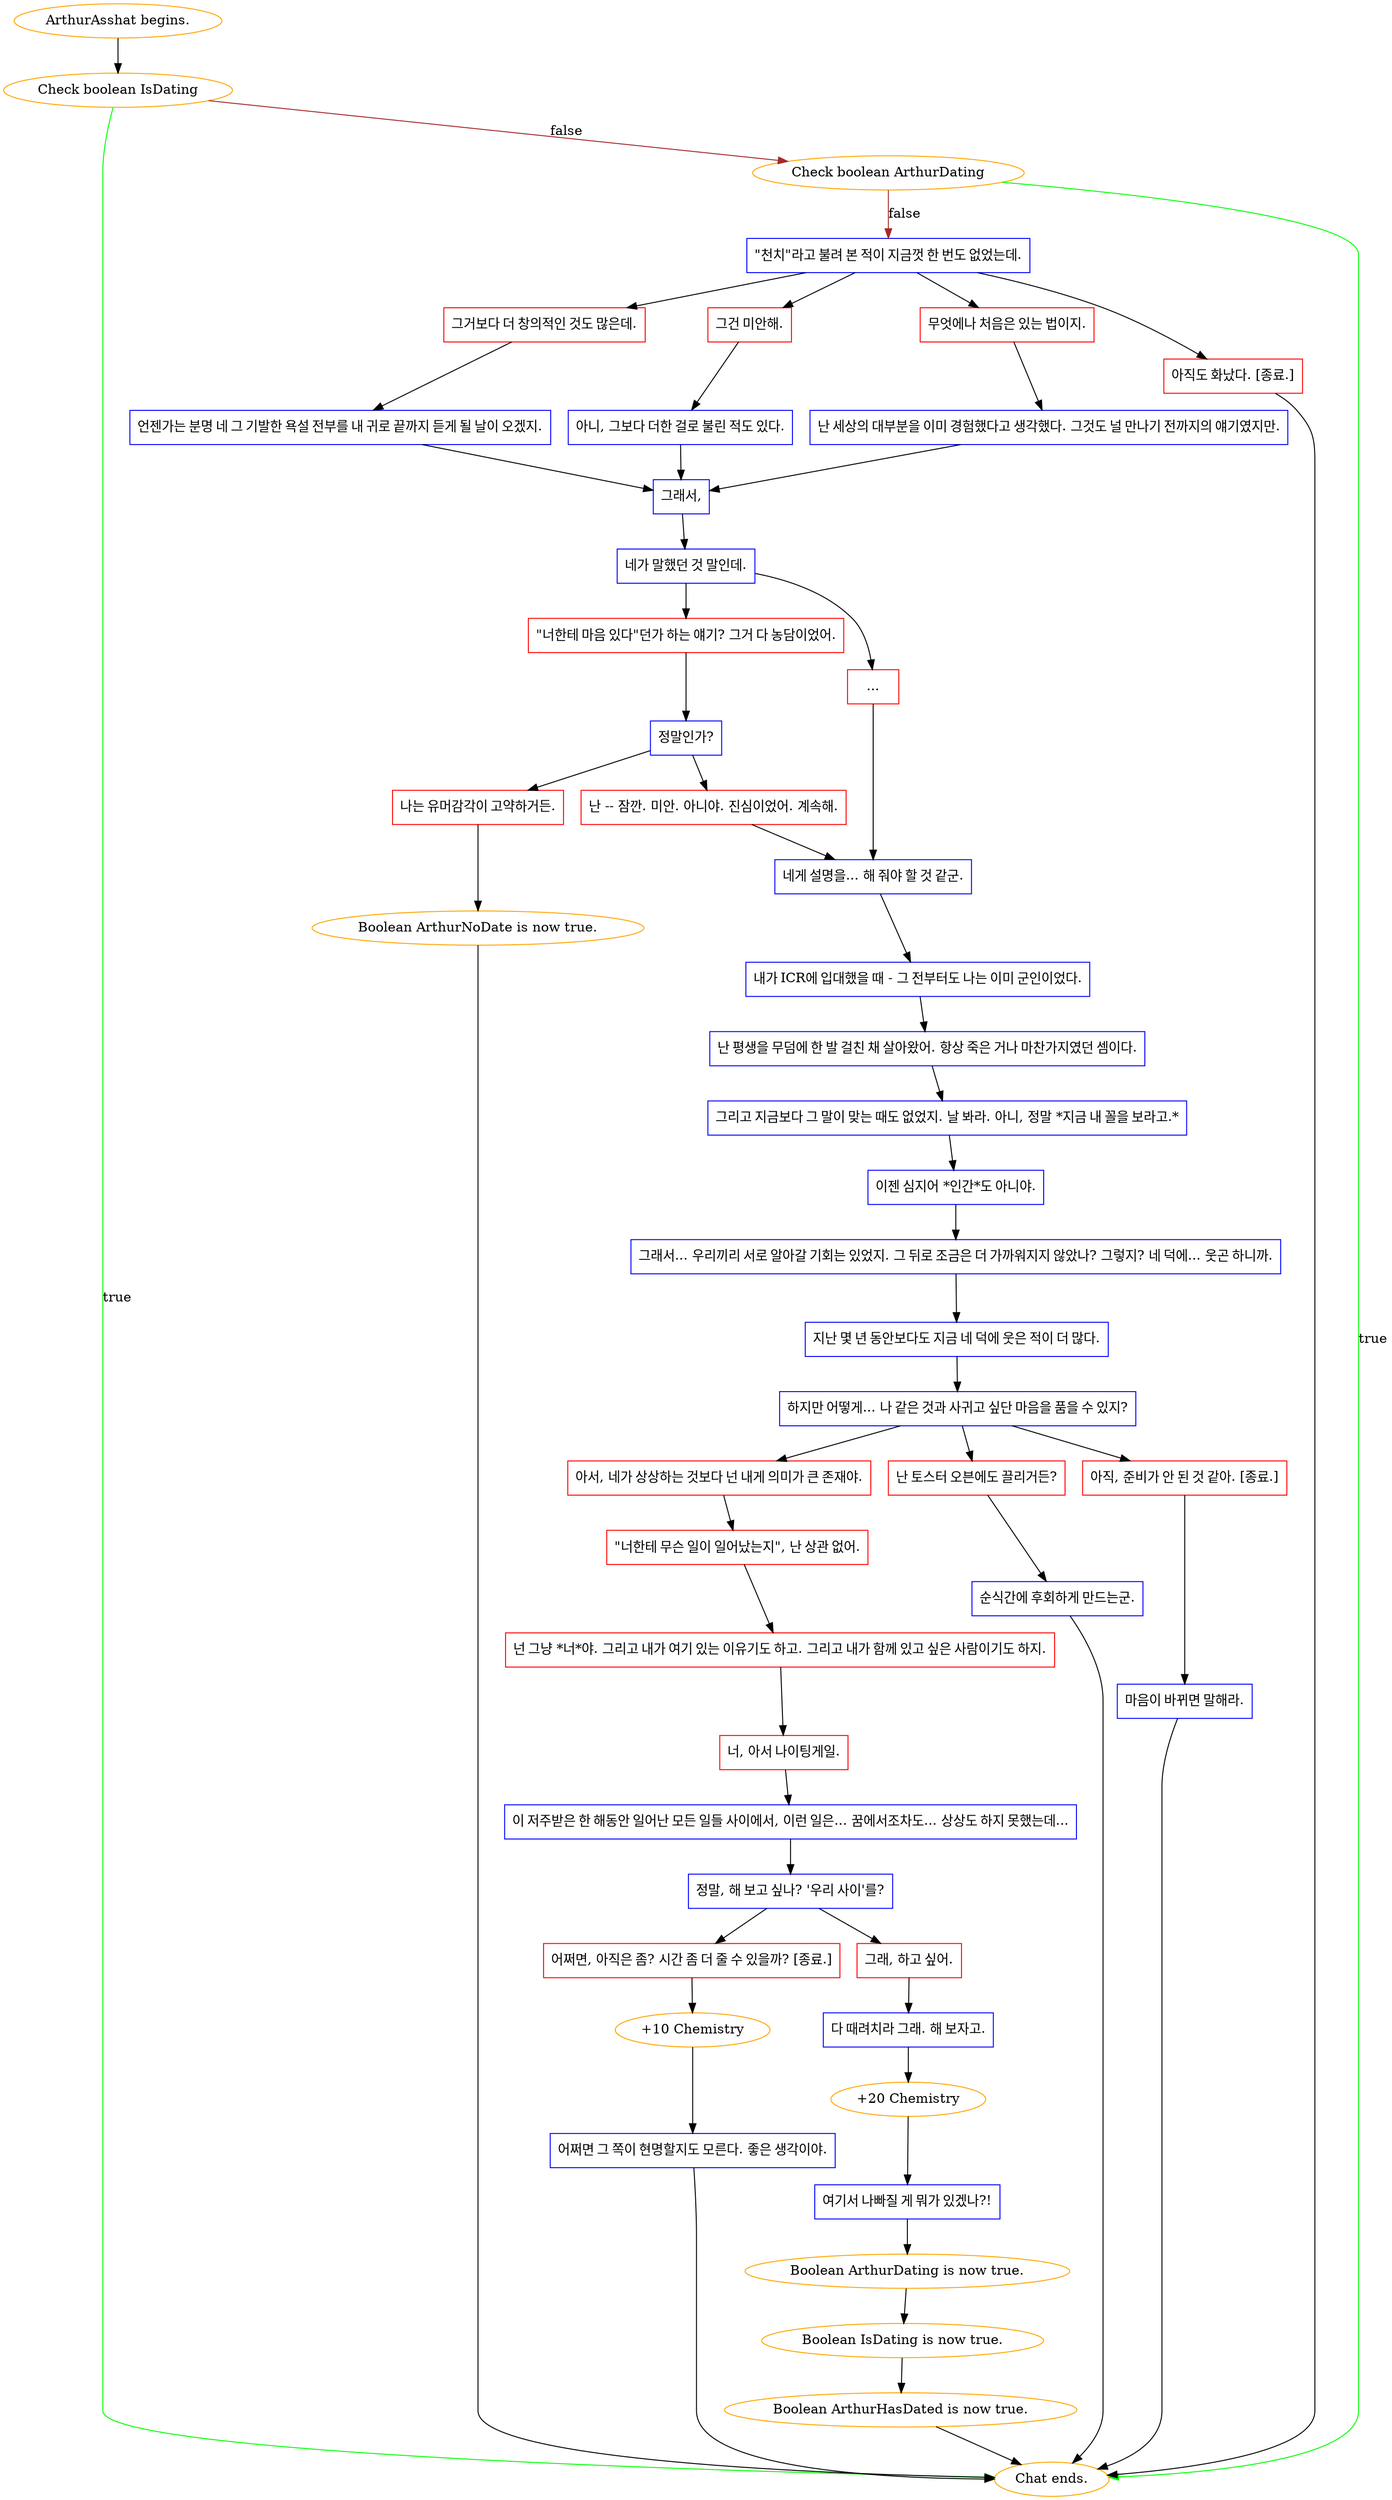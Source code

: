 digraph {
	"ArthurAsshat begins." [color=orange];
		"ArthurAsshat begins." -> j3976318622;
	j3976318622 [label="Check boolean IsDating",color=orange];
		j3976318622 -> "Chat ends." [label=true,color=green];
		j3976318622 -> j2438523578 [label=false,color=brown];
	"Chat ends." [color=orange];
	j2438523578 [label="Check boolean ArthurDating",color=orange];
		j2438523578 -> "Chat ends." [label=true,color=green];
		j2438523578 -> j3067651159 [label=false,color=brown];
	j3067651159 [label="\"천치\"라고 불려 본 적이 지금껏 한 번도 없었는데.",shape=box,color=blue];
		j3067651159 -> j762989035;
		j3067651159 -> j3659372595;
		j3067651159 -> j496810809;
		j3067651159 -> j1741636595;
	j762989035 [label="그거보다 더 창의적인 것도 많은데.",shape=box,color=red];
		j762989035 -> j2068214494;
	j3659372595 [label="무엇에나 처음은 있는 법이지.",shape=box,color=red];
		j3659372595 -> j4156051155;
	j496810809 [label="그건 미안해.",shape=box,color=red];
		j496810809 -> j705531701;
	j1741636595 [label="아직도 화났다. [종료.]",shape=box,color=red];
		j1741636595 -> "Chat ends.";
	j2068214494 [label="언젠가는 분명 네 그 기발한 욕설 전부를 내 귀로 끝까지 듣게 될 날이 오겠지.",shape=box,color=blue];
		j2068214494 -> j2514488756;
	j4156051155 [label="난 세상의 대부분을 이미 경험했다고 생각했다. 그것도 널 만나기 전까지의 얘기였지만.",shape=box,color=blue];
		j4156051155 -> j2514488756;
	j705531701 [label="아니, 그보다 더한 걸로 불린 적도 있다.",shape=box,color=blue];
		j705531701 -> j2514488756;
	j2514488756 [label="그래서,",shape=box,color=blue];
		j2514488756 -> j3118817821;
	j3118817821 [label="네가 말했던 것 말인데.",shape=box,color=blue];
		j3118817821 -> j1793151769;
		j3118817821 -> j3098718395;
	j1793151769 [label="\"너한테 마음 있다\"던가 하는 얘기? 그거 다 농담이었어.",shape=box,color=red];
		j1793151769 -> j3507839345;
	j3098718395 [label="...",shape=box,color=red];
		j3098718395 -> j65147160;
	j3507839345 [label="정말인가?",shape=box,color=blue];
		j3507839345 -> j2203076924;
		j3507839345 -> j553609873;
	j65147160 [label="네게 설명을... 해 줘야 할 것 같군.",shape=box,color=blue];
		j65147160 -> j974819309;
	j2203076924 [label="난 -- 잠깐. 미안. 아니야. 진심이었어. 계속해.",shape=box,color=red];
		j2203076924 -> j65147160;
	j553609873 [label="나는 유머감각이 고약하거든.",shape=box,color=red];
		j553609873 -> j2533691464;
	j974819309 [label="내가 ICR에 입대했을 때 - 그 전부터도 나는 이미 군인이었다.",shape=box,color=blue];
		j974819309 -> j2836957207;
	j2533691464 [label="Boolean ArthurNoDate is now true.",color=orange];
		j2533691464 -> "Chat ends.";
	j2836957207 [label="난 평생을 무덤에 한 발 걸친 채 살아왔어. 항상 죽은 거나 마찬가지였던 셈이다.",shape=box,color=blue];
		j2836957207 -> j1917699768;
	j1917699768 [label="그리고 지금보다 그 말이 맞는 때도 없었지. 날 봐라. 아니, 정말 *지금 내 꼴을 보라고.*",shape=box,color=blue];
		j1917699768 -> j1294356539;
	j1294356539 [label="이젠 심지어 *인간*도 아니야.",shape=box,color=blue];
		j1294356539 -> j3638537024;
	j3638537024 [label="그래서... 우리끼리 서로 알아갈 기회는 있었지. 그 뒤로 조금은 더 가까워지지 않았나? 그렇지? 네 덕에... 웃곤 하니까.",shape=box,color=blue];
		j3638537024 -> j4021213283;
	j4021213283 [label="지난 몇 년 동안보다도 지금 네 덕에 웃은 적이 더 많다.",shape=box,color=blue];
		j4021213283 -> j112715841;
	j112715841 [label="하지만 어떻게... 나 같은 것과 사귀고 싶단 마음을 품을 수 있지?",shape=box,color=blue];
		j112715841 -> j3092962310;
		j112715841 -> j3285251350;
		j112715841 -> j3267077179;
	j3092962310 [label="아서, 네가 상상하는 것보다 넌 내게 의미가 큰 존재야.",shape=box,color=red];
		j3092962310 -> j1480295888;
	j3285251350 [label="난 토스터 오븐에도 끌리거든?",shape=box,color=red];
		j3285251350 -> j3167129096;
	j3267077179 [label="아직, 준비가 안 된 것 같아. [종료.]",shape=box,color=red];
		j3267077179 -> j3801066442;
	j1480295888 [label="\"너한테 무슨 일이 일어났는지\", 난 상관 없어.",shape=box,color=red];
		j1480295888 -> j3031099816;
	j3167129096 [label="순식간에 후회하게 만드는군.",shape=box,color=blue];
		j3167129096 -> "Chat ends.";
	j3801066442 [label="마음이 바뀌면 말해라.",shape=box,color=blue];
		j3801066442 -> "Chat ends.";
	j3031099816 [label="넌 그냥 *너*야. 그리고 내가 여기 있는 이유기도 하고. 그리고 내가 함께 있고 싶은 사람이기도 하지.",shape=box,color=red];
		j3031099816 -> j1846897213;
	j1846897213 [label="너, 아서 나이팅게일.",shape=box,color=red];
		j1846897213 -> j2678633927;
	j2678633927 [label="이 저주받은 한 해동안 일어난 모든 일들 사이에서, 이런 일은... 꿈에서조차도... 상상도 하지 못했는데...",shape=box,color=blue];
		j2678633927 -> j3434016863;
	j3434016863 [label="정말, 해 보고 싶나? '우리 사이'를?",shape=box,color=blue];
		j3434016863 -> j3781062272;
		j3434016863 -> j1260794798;
	j3781062272 [label="그래, 하고 싶어.",shape=box,color=red];
		j3781062272 -> j3211135207;
	j1260794798 [label="어쩌면, 아직은 좀? 시간 좀 더 줄 수 있을까? [종료.]",shape=box,color=red];
		j1260794798 -> j57507382;
	j3211135207 [label="다 때려치라 그래. 해 보자고.",shape=box,color=blue];
		j3211135207 -> j3257556410;
	j57507382 [label="+10 Chemistry",color=orange];
		j57507382 -> j3796610371;
	j3257556410 [label="+20 Chemistry",color=orange];
		j3257556410 -> j550808489;
	j3796610371 [label="어쩌면 그 쪽이 현명할지도 모른다. 좋은 생각이야.",shape=box,color=blue];
		j3796610371 -> "Chat ends.";
	j550808489 [label="여기서 나빠질 게 뭐가 있겠나?!",shape=box,color=blue];
		j550808489 -> j3371696257;
	j3371696257 [label="Boolean ArthurDating is now true.",color=orange];
		j3371696257 -> j3139269659;
	j3139269659 [label="Boolean IsDating is now true.",color=orange];
		j3139269659 -> j3103123730;
	j3103123730 [label="Boolean ArthurHasDated is now true.",color=orange];
		j3103123730 -> "Chat ends.";
}